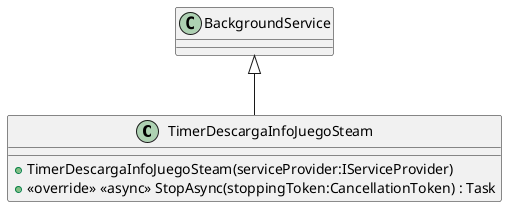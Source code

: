 @startuml
class TimerDescargaInfoJuegoSteam {
    + TimerDescargaInfoJuegoSteam(serviceProvider:IServiceProvider)
    + <<override>> <<async>> StopAsync(stoppingToken:CancellationToken) : Task
}
BackgroundService <|-- TimerDescargaInfoJuegoSteam
@enduml
